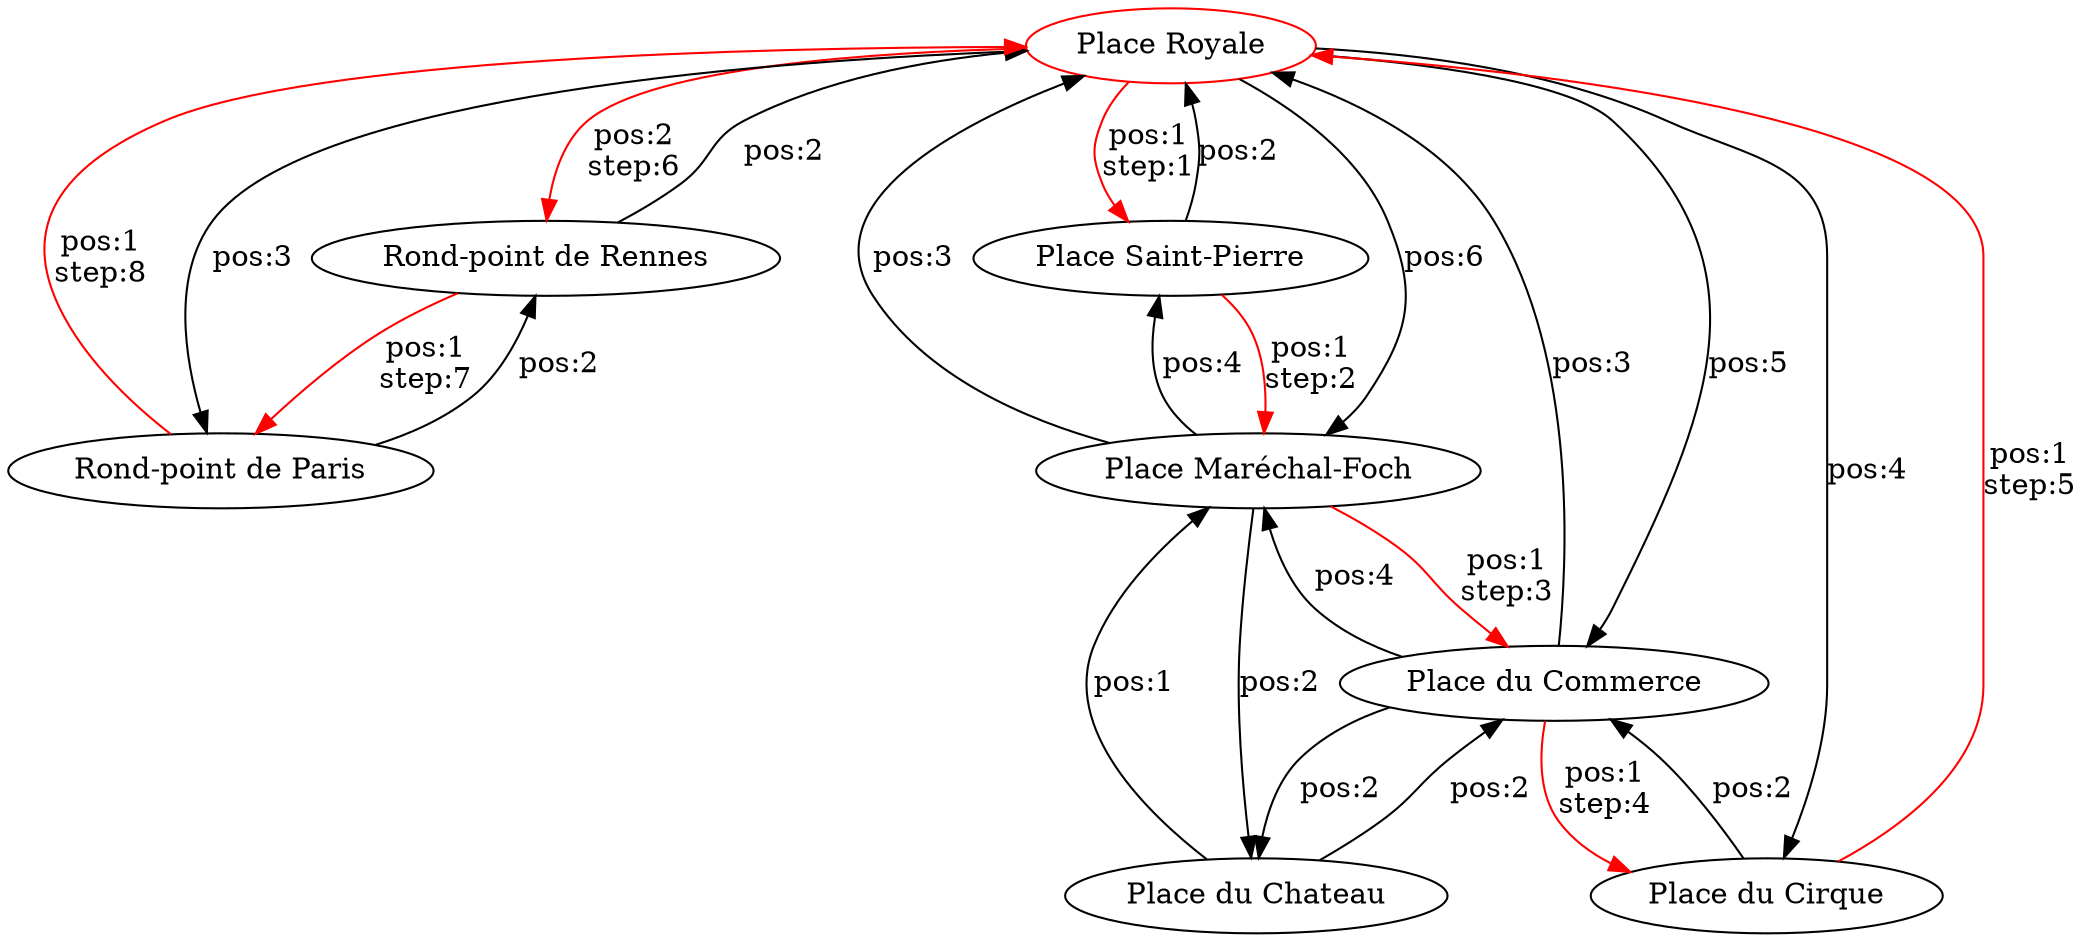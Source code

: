digraph {
	Place_Royale [label="Place Royale",color="red"];
	Rond_point_de_Rennes [label="Rond-point de Rennes"];
	Rond_point_de_Paris [label="Rond-point de Paris"];
	Place_Saint_Pierre [label="Place Saint-Pierre"];
	Place_Marechal_Foch [label="Place Maréchal-Foch"];
	Place_du_Chateau [label="Place du Chateau"];
	Place_du_Commerce [label="Place du Commerce"];
	Place_du_Cirque [label="Place du Cirque"];

	Place_Royale -> Rond_point_de_Rennes [label="pos:2\nstep:6\n",color=red];
	Rond_point_de_Rennes -> Rond_point_de_Paris [label="pos:1\nstep:7\n",color=red];
	Rond_point_de_Paris -> Place_Royale [label="pos:1\nstep:8\n",color=red];
	Place_Royale -> Place_Saint_Pierre [label="pos:1\nstep:1\n",color=red];
	Place_Saint_Pierre -> Place_Marechal_Foch [label="pos:1\nstep:2\n",color=red];
	Place_Royale -> Place_Marechal_Foch [label="pos:6\n"];
	Place_Royale -> Place_du_Commerce [label="pos:5\n"];
	Place_Royale -> Place_du_Cirque [label="pos:4\n"];
	Place_du_Cirque -> Place_du_Commerce [label="pos:2\n"];
	Place_du_Commerce -> Place_Marechal_Foch [label="pos:4\n"];
	Place_du_Commerce -> Place_du_Chateau [label="pos:2\n"];
	Place_du_Chateau -> Place_Marechal_Foch [label="pos:1\n"];
	Rond_point_de_Rennes -> Place_Royale [label="pos:2\n"];
	Rond_point_de_Paris -> Rond_point_de_Rennes [label="pos:2\n"];
	Place_Royale -> Rond_point_de_Paris [label="pos:3\n"];
	Place_Saint_Pierre -> Place_Royale [label="pos:2\n"];
	Place_Marechal_Foch -> Place_Saint_Pierre [label="pos:4\n"];
	Place_Marechal_Foch -> Place_Royale [label="pos:3\n"];
	Place_du_Commerce -> Place_Royale [label="pos:3\n"];
	Place_du_Cirque -> Place_Royale [label="pos:1\nstep:5\n",color=red];
	Place_du_Commerce -> Place_du_Cirque [label="pos:1\nstep:4\n",color=red];
	Place_Marechal_Foch -> Place_du_Commerce [label="pos:1\nstep:3\n",color=red];
	Place_du_Chateau -> Place_du_Commerce [label="pos:2\n"];
	Place_Marechal_Foch -> Place_du_Chateau [label="pos:2\n"];
}
